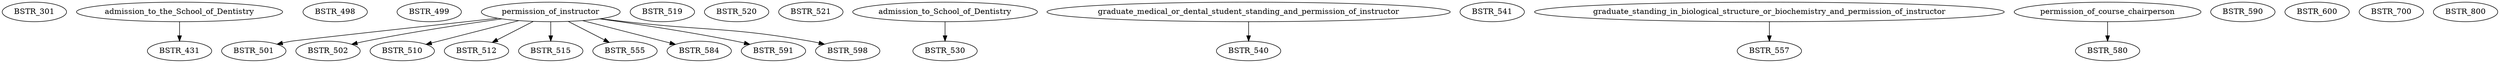 digraph G {
    BSTR_301;
    edge [color=black];
    admission_to_the_School_of_Dentistry -> BSTR_431;
    BSTR_498;
    BSTR_499;
    edge [color=black];
    permission_of_instructor -> BSTR_501;
    edge [color=black];
    permission_of_instructor -> BSTR_502;
    edge [color=black];
    permission_of_instructor -> BSTR_510;
    edge [color=black];
    permission_of_instructor -> BSTR_512;
    edge [color=black];
    permission_of_instructor -> BSTR_515;
    BSTR_519;
    BSTR_520;
    BSTR_521;
    edge [color=black];
    admission_to_School_of_Dentistry -> BSTR_530;
    edge [color=black];
    graduate_medical_or_dental_student_standing_and_permission_of_instructor -> BSTR_540;
    BSTR_541;
    edge [color=black];
    permission_of_instructor -> BSTR_555;
    edge [color=black];
    graduate_standing_in_biological_structure_or_biochemistry_and_permission_of_instructor -> BSTR_557;
    edge [color=black];
    permission_of_course_chairperson -> BSTR_580;
    edge [color=black];
    permission_of_instructor -> BSTR_584;
    BSTR_590;
    edge [color=black];
    permission_of_instructor -> BSTR_591;
    edge [color=black];
    permission_of_instructor -> BSTR_598;
    BSTR_600;
    BSTR_700;
    BSTR_800;
}
